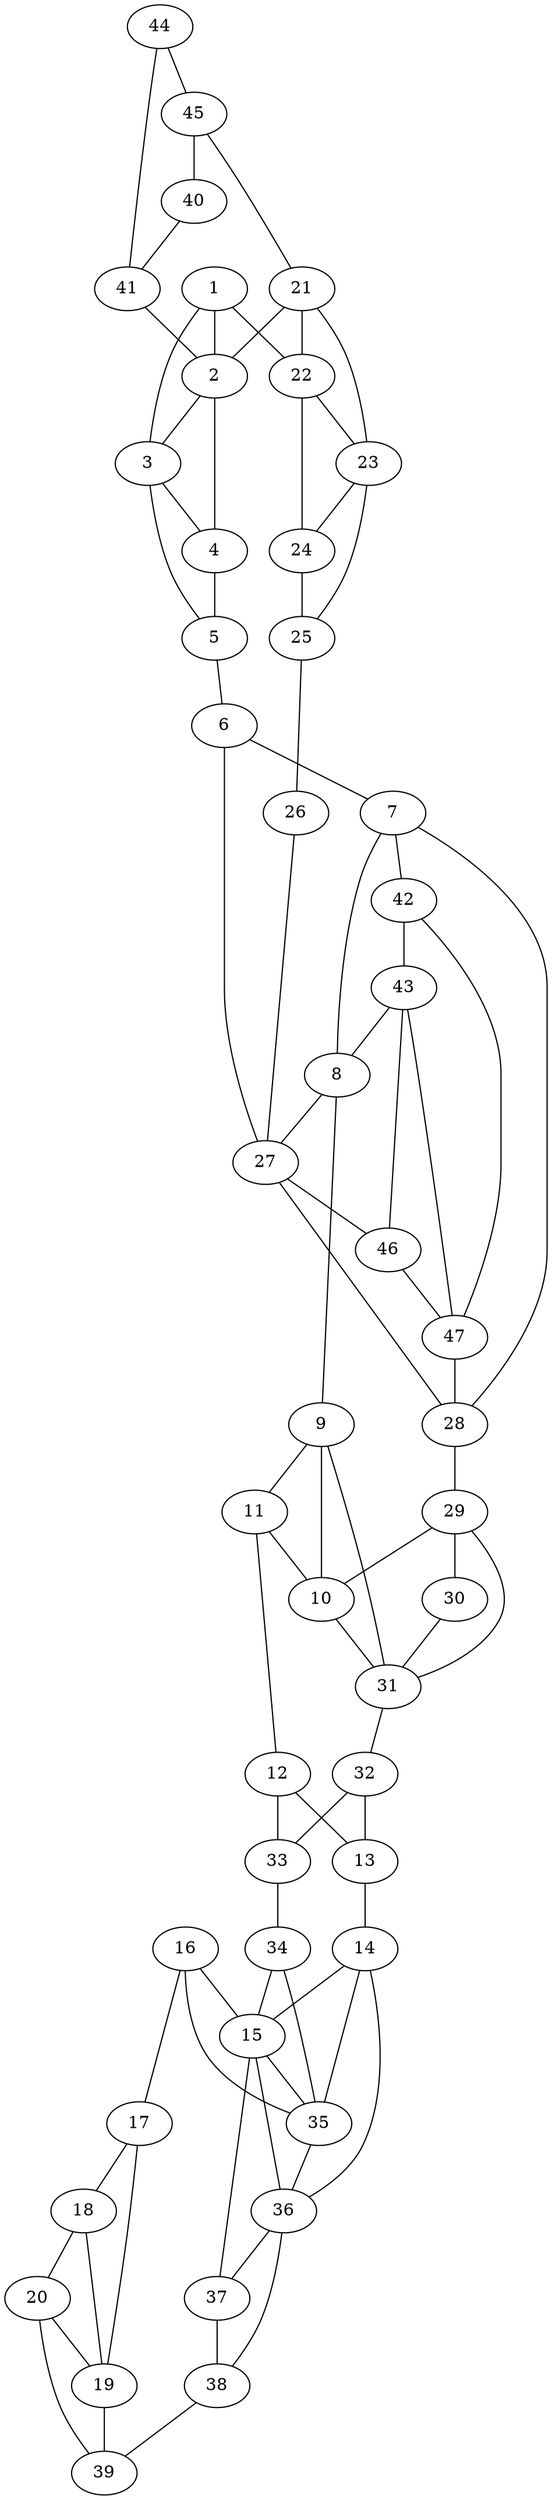 graph pdb2fus {
	1	 [aaLength=9,
		sequence=AQTQRSLEH,
		type=0];
	2	 [aaLength=20,
		sequence=TSLIHALALTKRAAAKVNED,
		type=0];
	1 -- 2	 [distance0="25.68648",
		frequency=1,
		type0=1];
	3	 [aaLength=15,
		sequence=EEKASAIRQAADEVL,
		type=0];
	1 -- 3	 [distance0="46.92405",
		frequency=1,
		type0=2];
	22	 [aaLength=20,
		sequence=TSLIHALALTKRAAAKVNED,
		type=0];
	1 -- 22	 [distance0="54.36137",
		frequency=1,
		type0=3];
	2 -- 3	 [distance0="26.82924",
		distance1="5.0",
		frequency=2,
		type0=2,
		type1=4];
	4	 [aaLength=3,
		sequence=DDE,
		type=0];
	2 -- 4	 [distance0="45.30073",
		frequency=1,
		type0=3];
	3 -- 4	 [distance0="19.15095",
		distance1="4.0",
		frequency=2,
		type0=1,
		type1=4];
	5	 [aaLength=19,
		sequence=TQSNMNMNEVLANRASELL,
		type=0];
	4 -- 5	 [distance0="15.02247",
		distance1="11.0",
		frequency=2,
		type0=1,
		type1=4];
	5 -- 3	 [distance0="33.87699",
		frequency=1,
		type0=2];
	6	 [aaLength=19,
		sequence=SNDVFPTAMHVAALLALRK,
		type=0];
	5 -- 6	 [distance0="45.55033",
		distance1="21.0",
		frequency=2,
		type0=3,
		type1=4];
	7	 [aaLength=18,
		sequence=LIPQLKTLTQTLNEKSRA,
		type=0];
	6 -- 7	 [distance0="31.44161",
		distance1="1.0",
		frequency=2,
		type0=2,
		type1=4];
	27	 [aaLength=18,
		sequence=LIPQLKTLTQTLNEKSRA,
		type=0];
	6 -- 27	 [distance0="31.16804",
		frequency=1,
		type0=1];
	42	 [aaLength=3,
		sequence=GRT,
		type=1];
	7 -- 42	 [distance0="7.0",
		frequency=1,
		type0=4];
	8	 [aaLength=26,
		sequence=LGQEISGWVAMLEHNLKHIEYSLPHV,
		type=0];
	9	 [aaLength=13,
		sequence=YARRVADELAVIT,
		type=0];
	8 -- 9	 [distance0="19.0",
		frequency=1,
		type0=4];
	8 -- 7	 [distance0="37.53095",
		frequency=1,
		type0=2];
	8 -- 27	 [distance0="43.49892",
		frequency=1,
		type0=3];
	10	 [aaLength=6,
		sequence=KFEALA,
		type=0];
	9 -- 10	 [distance0="28.63536",
		distance1="9.0",
		frequency=2,
		type0=1,
		type1=4];
	11	 [aaLength=27,
		sequence=DALVQAHGALKGLAASLMKIANDVRWL,
		type=0];
	9 -- 11	 [distance0="33.86775",
		frequency=1,
		type0=2];
	31	 [aaLength=27,
		sequence=DALVQAHGALKGLAASLMKIANDVRWL,
		type=0];
	9 -- 31	 [distance0="38.64341",
		frequency=1,
		type0=3];
	10 -- 31	 [distance0="15.53764",
		frequency=1,
		type0=1];
	11 -- 10	 [distance0="20.69771",
		frequency=1,
		type0=2];
	12	 [aaLength=25,
		sequence=TQCEALTMLCCQVMGNDVAINMGGA,
		type=0];
	11 -- 12	 [distance0="29.0",
		frequency=1,
		type0=4];
	13	 [aaLength=25,
		sequence=RPMVIHNFLQSVRLLADGMESFNKH,
		type=0];
	12 -- 13	 [distance0="35.27282",
		distance1="9.0",
		frequency=2,
		type0=2,
		type1=4];
	33	 [aaLength=25,
		sequence=RPMVIHNFLQSVRLLADGMESFNKH,
		type=0];
	12 -- 33	 [distance0="42.94992",
		frequency=1,
		type0=3];
	14	 [aaLength=3,
		sequence=AVG,
		type=0];
	13 -- 14	 [distance0="33.08273",
		distance1="1.0",
		frequency=2,
		type0=1,
		type1=4];
	15	 [aaLength=8,
		sequence=RERINQLL,
		type=0];
	14 -- 15	 [distance0="17.54217",
		distance1="4.0",
		frequency=2,
		type0=1,
		type1=4];
	35	 [aaLength=10,
		sequence=RERINQLLNE,
		type=0];
	14 -- 35	 [distance0="17.65934",
		frequency=1,
		type0=2];
	15 -- 35	 [distance0="8.299881",
		frequency=1,
		type0=1];
	16	 [aaLength=9,
		sequence=MLVTALNTH,
		type=0];
	16 -- 15	 [distance0="22.10574",
		frequency=1,
		type0=2];
	17	 [aaLength=14,
		sequence=YDKAAEIAKKAHKE,
		type=0];
	16 -- 17	 [distance0="11.55527",
		distance1="2.0",
		frequency=2,
		type0=1,
		type1=4];
	16 -- 35	 [distance0="24.05851",
		frequency=1,
		type0=3];
	19	 [aaLength=7,
		sequence=EAEFDSW,
		type=0];
	17 -- 19	 [distance0="30.69675",
		frequency=1,
		type0=3];
	18	 [aaLength=7,
		sequence=LKAAALA,
		type=0];
	17 -- 18	 [distance0="17.65997",
		distance1="3.0",
		frequency=2,
		type0=2,
		type1=4];
	20	 [aaLength=3,
		sequence=PEQ,
		type=0];
	18 -- 20	 [distance0="23.05803",
		frequency=1,
		type0=3];
	18 -- 19	 [distance0="13.45537",
		distance1="5.0",
		frequency=2,
		type0=1,
		type1=4];
	39	 [aaLength=7,
		sequence=EAEFDSW,
		type=0];
	19 -- 39	 [distance0="29.61228",
		frequency=1,
		type0=3];
	20 -- 19	 [distance0="13.72259",
		frequency=1,
		type0=1];
	20 -- 39	 [distance0="21.45649",
		frequency=1,
		type0=2];
	21	 [aaLength=9,
		sequence=AQTQRSLEH,
		type=0];
	21 -- 2	 [distance0="56.1355",
		frequency=1,
		type0=3];
	21 -- 22	 [distance0="19.32953",
		distance1="9.0",
		frequency=2,
		type0=1,
		type1=4];
	23	 [aaLength=15,
		sequence=EEKASAIRQAADEVL,
		type=0];
	21 -- 23	 [distance0="43.9244",
		frequency=1,
		type0=2];
	22 -- 23	 [distance0="26.96021",
		distance1="5.0",
		frequency=2,
		type0=2,
		type1=4];
	24	 [aaLength=3,
		sequence=DDE,
		type=0];
	22 -- 24	 [distance0="47.20992",
		frequency=1,
		type0=3];
	23 -- 24	 [distance0="24.69045",
		distance1="4.0",
		frequency=2,
		type0=1,
		type1=4];
	25	 [aaLength=19,
		sequence=TQSNMNMNEVLANRASELL,
		type=0];
	24 -- 25	 [distance0="17.59696",
		distance1="11.0",
		frequency=2,
		type0=1,
		type1=4];
	26	 [aaLength=19,
		sequence=SNDVFPTAMHVAALLALRK,
		type=0];
	25 -- 26	 [distance0="44.44098",
		distance1="21.0",
		frequency=2,
		type0=3,
		type1=4];
	25 -- 23	 [distance0="33.39372",
		frequency=1,
		type0=2];
	26 -- 27	 [distance0="29.03903",
		distance1="1.0",
		frequency=2,
		type0=1,
		type1=4];
	46	 [aaLength=3,
		sequence=GRT,
		type=1];
	27 -- 46	 [distance0="7.0",
		frequency=1,
		type0=4];
	28	 [aaLength=26,
		sequence=LGQEISGWVAMLEHNLKHIEYSLPHV,
		type=0];
	28 -- 7	 [distance0="47.09354",
		frequency=1,
		type0=3];
	28 -- 27	 [distance0="37.68932",
		frequency=1,
		type0=2];
	29	 [aaLength=13,
		sequence=YARRVADELAVIT,
		type=0];
	28 -- 29	 [distance0="19.0",
		frequency=1,
		type0=4];
	29 -- 10	 [distance0="37.51165",
		frequency=1,
		type0=2];
	30	 [aaLength=6,
		sequence=KFEALA,
		type=0];
	29 -- 30	 [distance0="26.65079",
		distance1="9.0",
		frequency=2,
		type0=1,
		type1=4];
	29 -- 31	 [distance0="44.3185",
		frequency=1,
		type0=3];
	30 -- 31	 [distance0="28.27781",
		distance1="2.0",
		frequency=2,
		type0=3,
		type1=4];
	32	 [aaLength=25,
		sequence=TQCEALTMLCCQVMGNDVAINMGGA,
		type=0];
	31 -- 32	 [distance0="29.0",
		frequency=1,
		type0=4];
	32 -- 13	 [distance0="43.01774",
		frequency=1,
		type0=3];
	32 -- 33	 [distance0="35.24958",
		distance1="9.0",
		frequency=2,
		type0=2,
		type1=4];
	34	 [aaLength=3,
		sequence=AVG,
		type=0];
	33 -- 34	 [distance0="29.73789",
		distance1="1.0",
		frequency=2,
		type0=1,
		type1=4];
	34 -- 15	 [distance0="31.0911",
		frequency=1,
		type0=3];
	34 -- 35	 [distance0="23.70752",
		distance1="4.0",
		frequency=2,
		type0=1,
		type1=4];
	36	 [aaLength=8,
		sequence=VTALNTHI,
		type=0];
	35 -- 36	 [distance0="22.75136",
		distance1="4.0",
		frequency=2,
		type0=3,
		type1=4];
	36 -- 15	 [distance0="22.36516",
		frequency=1,
		type0=3];
	36 -- 14	 [distance0="21.07302",
		frequency=1,
		type0=2];
	37	 [aaLength=14,
		sequence=YDKAAEIAKKAHKE,
		type=0];
	36 -- 37	 [distance0="11.03404",
		distance1="1.0",
		frequency=2,
		type0=1,
		type1=4];
	37 -- 15	 [distance0="28.72459",
		frequency=1,
		type0=3];
	38	 [aaLength=8,
		sequence=LKAAALAL,
		type=0];
	37 -- 38	 [distance0="17.91216",
		distance1="3.0",
		frequency=2,
		type0=2,
		type1=4];
	38 -- 36	 [distance0="28.06144",
		frequency=1,
		type0=3];
	38 -- 39	 [distance0="13.3373",
		distance1="4.0",
		frequency=2,
		type0=1,
		type1=4];
	40	 [aaLength=5,
		sequence=RSEKD,
		type=1];
	41	 [aaLength=5,
		sequence=GAIDV,
		type=1];
	40 -- 41	 [distance0="7.0",
		distance1="2.0",
		frequency=2,
		type0=2,
		type1=4];
	41 -- 2	 [distance0="25.0",
		frequency=1,
		type0=4];
	43	 [aaLength=3,
		sequence=QDA,
		type=1];
	42 -- 43	 [distance0="5.0",
		distance1="2.0",
		frequency=2,
		type0=2,
		type1=4];
	43 -- 8	 [distance0="4.0",
		frequency=1,
		type0=4];
	47	 [aaLength=3,
		sequence=QDA,
		type=1];
	43 -- 47	 [distance0="0.0",
		frequency=1,
		type0=1];
	44	 [aaLength=6,
		sequence=VRSEKD,
		type=1];
	44 -- 41	 [distance0="8.0",
		frequency=1,
		type0=2];
	45	 [aaLength=6,
		sequence=GAIDVP,
		type=1];
	44 -- 45	 [distance0="8.0",
		distance1="2.0",
		frequency=2,
		type0=3,
		type1=4];
	45 -- 21	 [distance0="6.0",
		frequency=1,
		type0=4];
	45 -- 40	 [distance0="7.0",
		frequency=1,
		type0=2];
	46 -- 43	 [distance0="5.0",
		frequency=1,
		type0=2];
	46 -- 47	 [distance0="5.0",
		distance1="2.0",
		frequency=2,
		type0=3,
		type1=4];
	47 -- 28	 [distance0="4.0",
		frequency=1,
		type0=4];
	47 -- 42	 [distance0="5.0",
		frequency=1,
		type0=2];
}
